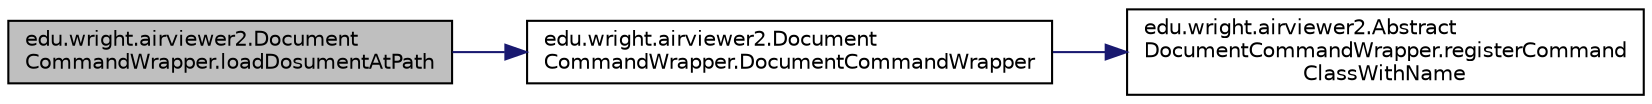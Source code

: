 digraph "edu.wright.airviewer2.DocumentCommandWrapper.loadDosumentAtPath"
{
 // LATEX_PDF_SIZE
  edge [fontname="Helvetica",fontsize="10",labelfontname="Helvetica",labelfontsize="10"];
  node [fontname="Helvetica",fontsize="10",shape=record];
  rankdir="LR";
  Node0 [label="edu.wright.airviewer2.Document\lCommandWrapper.loadDosumentAtPath",height=0.2,width=0.4,color="black", fillcolor="grey75", style="filled", fontcolor="black",tooltip="Reads information from the valid PDF file if any at aPath and returns a DocumentCommandWrapper instan..."];
  Node0 -> Node1 [color="midnightblue",fontsize="10",style="solid",fontname="Helvetica"];
  Node1 [label="edu.wright.airviewer2.Document\lCommandWrapper.DocumentCommandWrapper",height=0.2,width=0.4,color="black", fillcolor="white", style="filled",URL="$classedu_1_1wright_1_1airviewer2_1_1_document_command_wrapper_a83fa242e6bcbc457e1b78d4bd302c453.html#a83fa242e6bcbc457e1b78d4bd302c453",tooltip=" "];
  Node1 -> Node2 [color="midnightblue",fontsize="10",style="solid",fontname="Helvetica"];
  Node2 [label="edu.wright.airviewer2.Abstract\lDocumentCommandWrapper.registerCommand\lClassWithName",height=0.2,width=0.4,color="black", fillcolor="white", style="filled",URL="$classedu_1_1wright_1_1airviewer2_1_1_abstract_document_command_wrapper_a18cf52c7883450b2e879c5e270b96328.html#a18cf52c7883450b2e879c5e270b96328",tooltip=" "];
}
